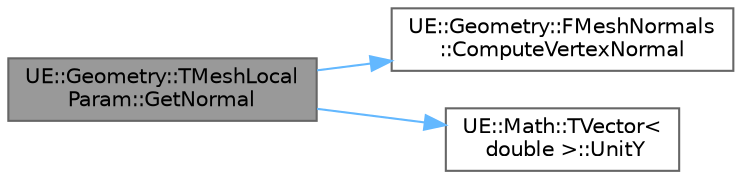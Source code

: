 digraph "UE::Geometry::TMeshLocalParam::GetNormal"
{
 // INTERACTIVE_SVG=YES
 // LATEX_PDF_SIZE
  bgcolor="transparent";
  edge [fontname=Helvetica,fontsize=10,labelfontname=Helvetica,labelfontsize=10];
  node [fontname=Helvetica,fontsize=10,shape=box,height=0.2,width=0.4];
  rankdir="LR";
  Node1 [id="Node000001",label="UE::Geometry::TMeshLocal\lParam::GetNormal",height=0.2,width=0.4,color="gray40", fillcolor="grey60", style="filled", fontcolor="black",tooltip=" "];
  Node1 -> Node2 [id="edge1_Node000001_Node000002",color="steelblue1",style="solid",tooltip=" "];
  Node2 [id="Node000002",label="UE::Geometry::FMeshNormals\l::ComputeVertexNormal",height=0.2,width=0.4,color="grey40", fillcolor="white", style="filled",URL="$d6/dbe/classUE_1_1Geometry_1_1FMeshNormals.html#a8ff9a5725a3ea2283aa6590bf42bcf7a",tooltip="Compute normal at mesh vertex by weighted sum of one-ring triangle normals."];
  Node1 -> Node3 [id="edge2_Node000001_Node000003",color="steelblue1",style="solid",tooltip=" "];
  Node3 [id="Node000003",label="UE::Math::TVector\<\l double \>::UnitY",height=0.2,width=0.4,color="grey40", fillcolor="white", style="filled",URL="$de/d77/structUE_1_1Math_1_1TVector.html#a3619ded05b09c980e0fa8fbdbc8a9149",tooltip=" "];
}
